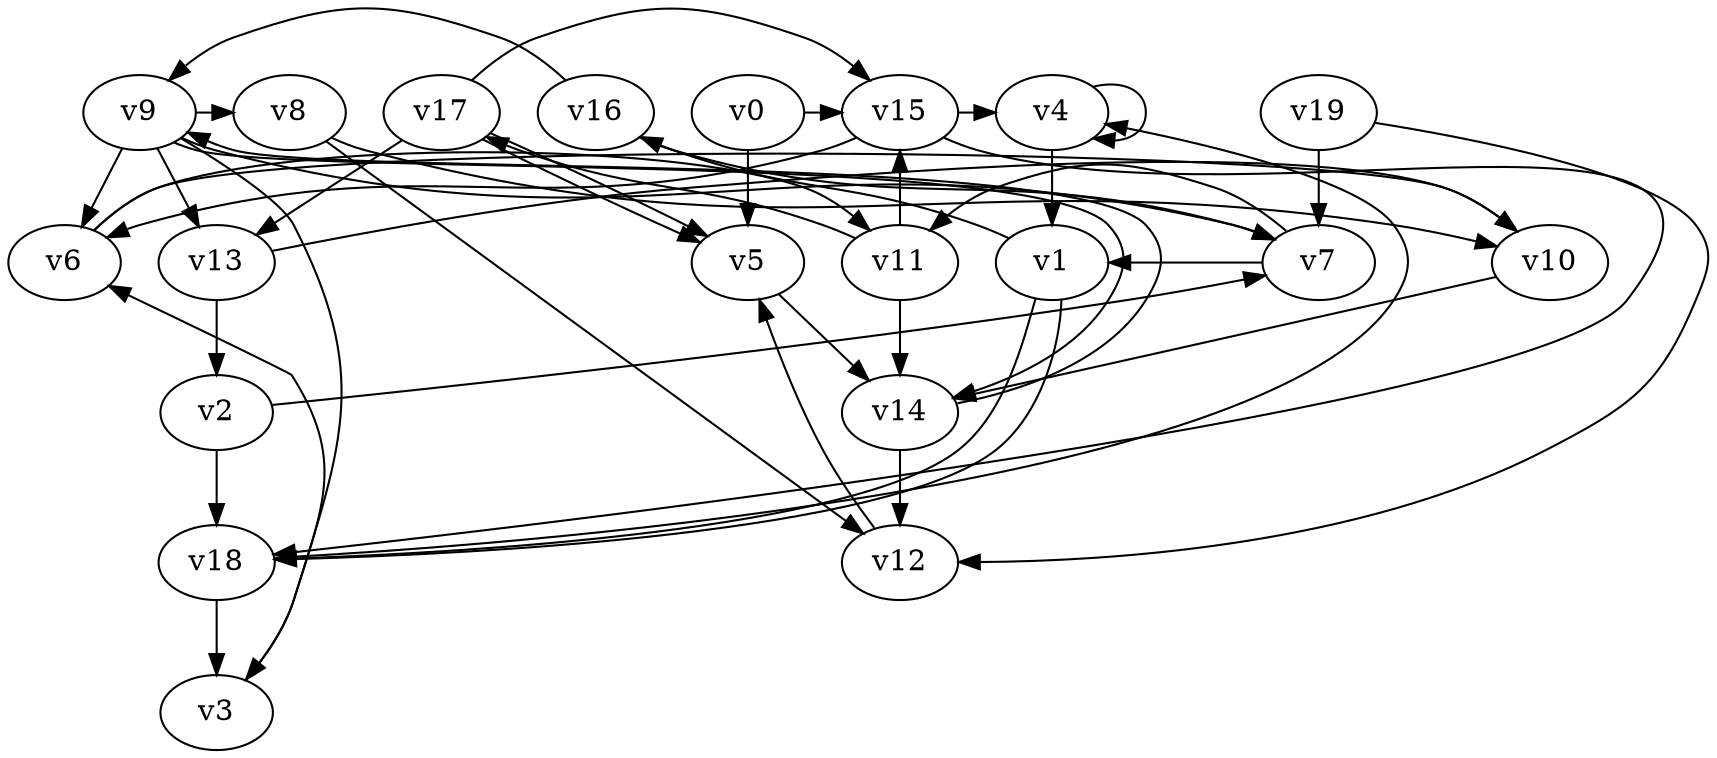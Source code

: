// Benchmark game 28 - 20 vertices
digraph G {
    v0 [name="v0", player=1];
    v1 [name="v1", player=0, target=1];
    v2 [name="v2", player=1];
    v3 [name="v3", player=1];
    v4 [name="v4", player=1];
    v5 [name="v5", player=1];
    v6 [name="v6", player=1];
    v7 [name="v7", player=0];
    v8 [name="v8", player=0];
    v9 [name="v9", player=0];
    v10 [name="v10", player=1];
    v11 [name="v11", player=1, target=1];
    v12 [name="v12", player=1];
    v13 [name="v13", player=1];
    v14 [name="v14", player=1];
    v15 [name="v15", player=0];
    v16 [name="v16", player=0, target=1];
    v17 [name="v17", player=1];
    v18 [name="v18", player=0];
    v19 [name="v19", player=1];

    v0 -> v5;
    v1 -> v16 [constraint="time == 16"];
    v2 -> v18;
    v3 -> v6 [constraint="time <= 11"];
    v4 -> v1;
    v5 -> v14;
    v6 -> v11 [constraint="time >= 5"];
    v7 -> v11 [constraint="time >= 9"];
    v8 -> v12 [constraint="time % 2 == 0"];
    v9 -> v7 [constraint="time == 19"];
    v10 -> v14;
    v11 -> v15 [constraint="time % 4 == 2"];
    v12 -> v5 [constraint="time >= 5"];
    v13 -> v2;
    v14 -> v12;
    v15 -> v18 [constraint="time >= 4"];
    v16 -> v7 [constraint="time % 3 == 1"];
    v17 -> v13 [constraint="time % 2 == 1"];
    v18 -> v4 [constraint="time % 6 == 0"];
    v19 -> v7;
    v9 -> v8 [constraint="time == 12"];
    v11 -> v14;
    v14 -> v9 [constraint="time % 6 == 3"];
    v18 -> v3;
    v11 -> v17 [constraint="time % 6 == 2"];
    v9 -> v3 [constraint="time == 10"];
    v8 -> v10 [constraint="time <= 13"];
    v9 -> v6;
    v7 -> v1 [constraint="time >= 13"];
    v19 -> v12 [constraint="time % 3 == 2"];
    v0 -> v15 [constraint="(time % 3 == 1) || (time % 4 == 2)"];
    v1 -> v18 [constraint="time >= 10"];
    v6 -> v10 [constraint="time >= 4"];
    v17 -> v15 [constraint="time <= 16"];
    v16 -> v9 [constraint="time >= 14"];
    v17 -> v5;
    v15 -> v4 [constraint="time >= 12"];
    v17 -> v5 [constraint="time <= 15"];
    v2 -> v7 [constraint="time == 9"];
    v13 -> v10 [constraint="time == 18"];
    v9 -> v14 [constraint="time <= 20"];
    v1 -> v18 [constraint="time % 6 == 0"];
    v15 -> v6 [constraint="time % 5 == 4"];
    v9 -> v13;
    v4 -> v4 [constraint="(time % 4 == 1) || (time % 3 == 1)"];
}
